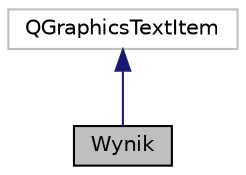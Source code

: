 digraph "Wynik"
{
 // LATEX_PDF_SIZE
  edge [fontname="Helvetica",fontsize="10",labelfontname="Helvetica",labelfontsize="10"];
  node [fontname="Helvetica",fontsize="10",shape=record];
  Node2 [label="Wynik",height=0.2,width=0.4,color="black", fillcolor="grey75", style="filled", fontcolor="black",tooltip="The Wynik class."];
  Node3 -> Node2 [dir="back",color="midnightblue",fontsize="10",style="solid",fontname="Helvetica"];
  Node3 [label="QGraphicsTextItem",height=0.2,width=0.4,color="grey75", fillcolor="white", style="filled",tooltip=" "];
}

